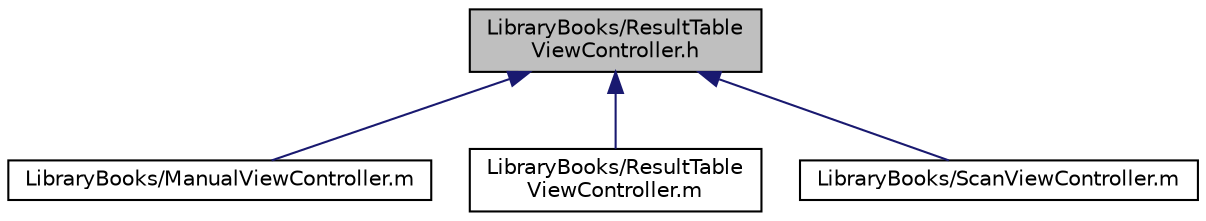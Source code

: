 digraph "LibraryBooks/ResultTableViewController.h"
{
  edge [fontname="Helvetica",fontsize="10",labelfontname="Helvetica",labelfontsize="10"];
  node [fontname="Helvetica",fontsize="10",shape=record];
  Node1 [label="LibraryBooks/ResultTable\lViewController.h",height=0.2,width=0.4,color="black", fillcolor="grey75", style="filled", fontcolor="black"];
  Node1 -> Node2 [dir="back",color="midnightblue",fontsize="10",style="solid"];
  Node2 [label="LibraryBooks/ManualViewController.m",height=0.2,width=0.4,color="black", fillcolor="white", style="filled",URL="$_manual_view_controller_8m.html"];
  Node1 -> Node3 [dir="back",color="midnightblue",fontsize="10",style="solid"];
  Node3 [label="LibraryBooks/ResultTable\lViewController.m",height=0.2,width=0.4,color="black", fillcolor="white", style="filled",URL="$_result_table_view_controller_8m.html"];
  Node1 -> Node4 [dir="back",color="midnightblue",fontsize="10",style="solid"];
  Node4 [label="LibraryBooks/ScanViewController.m",height=0.2,width=0.4,color="black", fillcolor="white", style="filled",URL="$_scan_view_controller_8m.html"];
}
